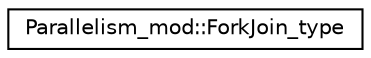 digraph "Graphical Class Hierarchy"
{
 // LATEX_PDF_SIZE
  edge [fontname="Helvetica",fontsize="10",labelfontname="Helvetica",labelfontsize="10"];
  node [fontname="Helvetica",fontsize="10",shape=record];
  rankdir="LR";
  Node0 [label="Parallelism_mod::ForkJoin_type",height=0.2,width=0.4,color="black", fillcolor="white", style="filled",URL="$structParallelism__mod_1_1ForkJoin__type.html",tooltip="The ForkJoin_type class."];
}
